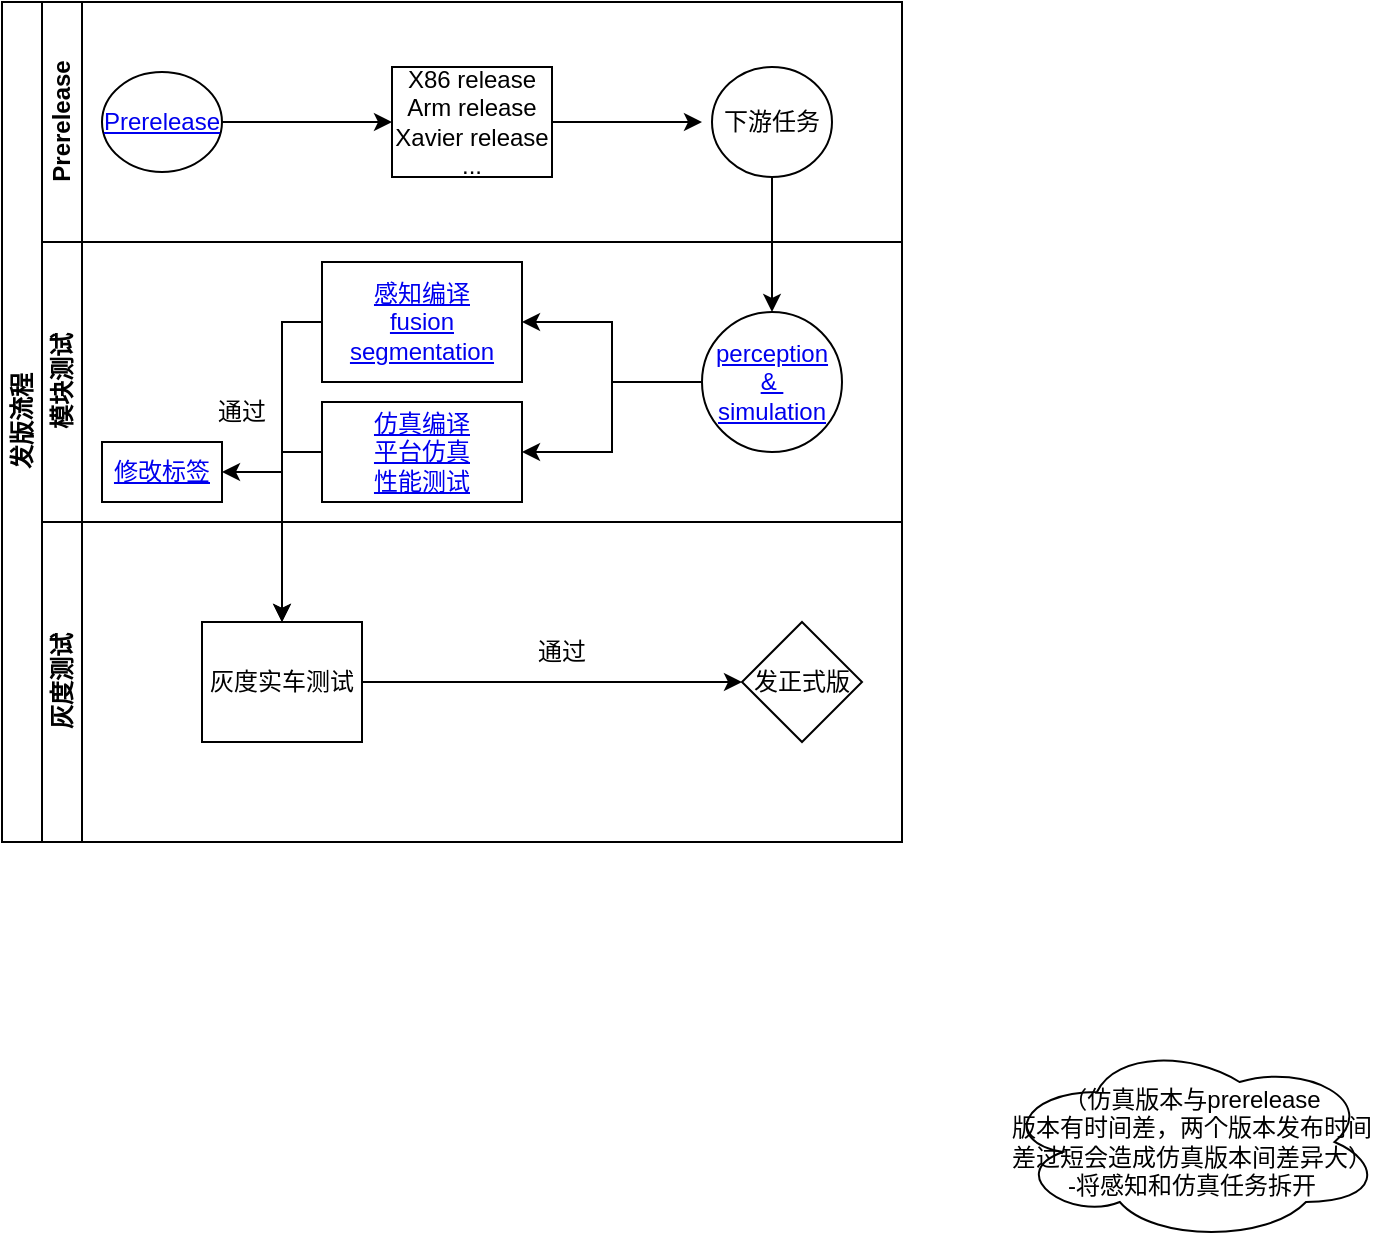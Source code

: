 <mxfile version="21.1.7" type="github">
  <diagram id="prtHgNgQTEPvFCAcTncT" name="Page-1">
    <mxGraphModel dx="1225" dy="738" grid="0" gridSize="10" guides="1" tooltips="1" connect="1" arrows="1" fold="1" page="1" pageScale="1" pageWidth="827" pageHeight="1169" math="0" shadow="0">
      <root>
        <mxCell id="0" />
        <mxCell id="1" parent="0" />
        <mxCell id="dNxyNK7c78bLwvsdeMH5-19" value="发版流程&lt;br&gt;" style="swimlane;html=1;childLayout=stackLayout;resizeParent=1;resizeParentMax=0;horizontal=0;startSize=20;horizontalStack=0;" parent="1" vertex="1">
          <mxGeometry x="120" y="120" width="450" height="420" as="geometry" />
        </mxCell>
        <mxCell id="dNxyNK7c78bLwvsdeMH5-20" value="Prerelease&lt;br&gt;" style="swimlane;html=1;startSize=20;horizontal=0;" parent="dNxyNK7c78bLwvsdeMH5-19" vertex="1">
          <mxGeometry x="20" width="430" height="120" as="geometry" />
        </mxCell>
        <mxCell id="dNxyNK7c78bLwvsdeMH5-25" value="" style="edgeStyle=orthogonalEdgeStyle;rounded=0;orthogonalLoop=1;jettySize=auto;html=1;" parent="dNxyNK7c78bLwvsdeMH5-20" source="dNxyNK7c78bLwvsdeMH5-23" target="dNxyNK7c78bLwvsdeMH5-24" edge="1">
          <mxGeometry relative="1" as="geometry" />
        </mxCell>
        <mxCell id="dNxyNK7c78bLwvsdeMH5-23" value="&lt;a href=&quot;http://jenkins.autowise.ai/job/aw_autowise_prerelease/&quot;&gt;Prerelease&lt;/a&gt;" style="ellipse;whiteSpace=wrap;html=1;" parent="dNxyNK7c78bLwvsdeMH5-20" vertex="1">
          <mxGeometry x="30" y="35" width="60" height="50" as="geometry" />
        </mxCell>
        <mxCell id="paGthWQcGo8uKa_LO1mT-5" style="edgeStyle=orthogonalEdgeStyle;rounded=0;orthogonalLoop=1;jettySize=auto;html=1;" parent="dNxyNK7c78bLwvsdeMH5-20" source="dNxyNK7c78bLwvsdeMH5-24" edge="1">
          <mxGeometry relative="1" as="geometry">
            <mxPoint x="330" y="60" as="targetPoint" />
          </mxGeometry>
        </mxCell>
        <mxCell id="dNxyNK7c78bLwvsdeMH5-24" value="X86 release&lt;br&gt;Arm release&lt;br&gt;Xavier release&lt;br&gt;..." style="rounded=0;whiteSpace=wrap;html=1;fontFamily=Helvetica;fontSize=12;fontColor=#000000;align=center;" parent="dNxyNK7c78bLwvsdeMH5-20" vertex="1">
          <mxGeometry x="175" y="32.5" width="80" height="55" as="geometry" />
        </mxCell>
        <mxCell id="dNxyNK7c78bLwvsdeMH5-32" value="下游任务" style="ellipse;whiteSpace=wrap;html=1;" parent="dNxyNK7c78bLwvsdeMH5-20" vertex="1">
          <mxGeometry x="335" y="32.5" width="60" height="55" as="geometry" />
        </mxCell>
        <mxCell id="dNxyNK7c78bLwvsdeMH5-21" value="模块测试&lt;br&gt;" style="swimlane;html=1;startSize=20;horizontal=0;" parent="dNxyNK7c78bLwvsdeMH5-19" vertex="1">
          <mxGeometry x="20" y="120" width="430" height="140" as="geometry" />
        </mxCell>
        <mxCell id="paGthWQcGo8uKa_LO1mT-14" style="edgeStyle=orthogonalEdgeStyle;rounded=0;orthogonalLoop=1;jettySize=auto;html=1;exitX=0;exitY=0.5;exitDx=0;exitDy=0;" parent="dNxyNK7c78bLwvsdeMH5-21" source="dNxyNK7c78bLwvsdeMH5-26" edge="1">
          <mxGeometry relative="1" as="geometry">
            <mxPoint x="120" y="190" as="targetPoint" />
          </mxGeometry>
        </mxCell>
        <mxCell id="dNxyNK7c78bLwvsdeMH5-26" value="&lt;a href=&quot;http://jenkins.autowise.ai/job/aw_perception_benchmark_release/&quot;&gt;感知编译&lt;/a&gt;&lt;br&gt;&lt;a href=&quot;http://jenkins.autowise.ai/job/aw_perception_benchmark_fusion/&quot;&gt;fusion&lt;/a&gt;&lt;br&gt;&lt;a href=&quot;http://jenkins.autowise.ai/job/aw_perception_benchmark_segmentation/&quot;&gt;segmentation&lt;/a&gt;" style="rounded=0;whiteSpace=wrap;html=1;fontFamily=Helvetica;fontSize=12;fontColor=#000000;align=center;" parent="dNxyNK7c78bLwvsdeMH5-21" vertex="1">
          <mxGeometry x="140" y="10" width="100" height="60" as="geometry" />
        </mxCell>
        <mxCell id="paGthWQcGo8uKa_LO1mT-9" style="edgeStyle=orthogonalEdgeStyle;rounded=0;orthogonalLoop=1;jettySize=auto;html=1;entryX=1;entryY=0.5;entryDx=0;entryDy=0;" parent="dNxyNK7c78bLwvsdeMH5-21" source="paGthWQcGo8uKa_LO1mT-7" target="dNxyNK7c78bLwvsdeMH5-26" edge="1">
          <mxGeometry relative="1" as="geometry" />
        </mxCell>
        <mxCell id="paGthWQcGo8uKa_LO1mT-10" style="edgeStyle=orthogonalEdgeStyle;rounded=0;orthogonalLoop=1;jettySize=auto;html=1;exitX=0;exitY=0.5;exitDx=0;exitDy=0;entryX=1;entryY=0.5;entryDx=0;entryDy=0;" parent="dNxyNK7c78bLwvsdeMH5-21" source="paGthWQcGo8uKa_LO1mT-7" target="paGthWQcGo8uKa_LO1mT-8" edge="1">
          <mxGeometry relative="1" as="geometry" />
        </mxCell>
        <mxCell id="paGthWQcGo8uKa_LO1mT-7" value="&lt;a href=&quot;http://jenkins.autowise.ai/job/aw_autowise_prerelease_simulation_perception&quot;&gt;perception &amp;amp;&amp;nbsp;&lt;br&gt;simulation&lt;/a&gt;" style="ellipse;whiteSpace=wrap;html=1;" parent="dNxyNK7c78bLwvsdeMH5-21" vertex="1">
          <mxGeometry x="330" y="35" width="70" height="70" as="geometry" />
        </mxCell>
        <mxCell id="paGthWQcGo8uKa_LO1mT-8" value="&lt;a href=&quot;http://jenkins.autowise.ai/job/aw_simulation_release/&quot;&gt;仿真编译&lt;/a&gt;&lt;br&gt;&lt;a href=&quot;http://jenkins.autowise.ai/job/aw_autowise_regression_platform_test/&quot;&gt;平台仿真&lt;/a&gt;&lt;br&gt;&lt;a href=&quot;http://jenkins.autowise.ai/job/aw_autowise_monitor/&quot;&gt;性能测试&lt;/a&gt;" style="rounded=0;whiteSpace=wrap;html=1;fontFamily=Helvetica;fontSize=12;fontColor=#000000;align=center;" parent="dNxyNK7c78bLwvsdeMH5-21" vertex="1">
          <mxGeometry x="140" y="80" width="100" height="50" as="geometry" />
        </mxCell>
        <mxCell id="paGthWQcGo8uKa_LO1mT-15" value="&lt;a href=&quot;http://jenkins.autowise.ai/job/aw_autowise_version_label/&quot;&gt;修改标签&lt;/a&gt;" style="rounded=0;whiteSpace=wrap;html=1;" parent="dNxyNK7c78bLwvsdeMH5-21" vertex="1">
          <mxGeometry x="30" y="100" width="60" height="30" as="geometry" />
        </mxCell>
        <mxCell id="paGthWQcGo8uKa_LO1mT-16" value="" style="endArrow=classic;html=1;rounded=0;entryX=1;entryY=0.5;entryDx=0;entryDy=0;" parent="dNxyNK7c78bLwvsdeMH5-21" target="paGthWQcGo8uKa_LO1mT-15" edge="1">
          <mxGeometry width="50" height="50" relative="1" as="geometry">
            <mxPoint x="120" y="115" as="sourcePoint" />
            <mxPoint x="100" y="100" as="targetPoint" />
          </mxGeometry>
        </mxCell>
        <mxCell id="paGthWQcGo8uKa_LO1mT-17" value="通过" style="text;html=1;strokeColor=none;fillColor=none;align=center;verticalAlign=middle;whiteSpace=wrap;rounded=0;" parent="dNxyNK7c78bLwvsdeMH5-21" vertex="1">
          <mxGeometry x="70" y="70" width="60" height="30" as="geometry" />
        </mxCell>
        <mxCell id="paGthWQcGo8uKa_LO1mT-6" style="edgeStyle=orthogonalEdgeStyle;rounded=0;orthogonalLoop=1;jettySize=auto;html=1;entryX=0.5;entryY=0;entryDx=0;entryDy=0;" parent="dNxyNK7c78bLwvsdeMH5-19" source="dNxyNK7c78bLwvsdeMH5-32" target="paGthWQcGo8uKa_LO1mT-7" edge="1">
          <mxGeometry relative="1" as="geometry">
            <mxPoint x="380" y="140" as="targetPoint" />
          </mxGeometry>
        </mxCell>
        <mxCell id="paGthWQcGo8uKa_LO1mT-13" style="edgeStyle=orthogonalEdgeStyle;rounded=0;orthogonalLoop=1;jettySize=auto;html=1;exitX=0;exitY=0.5;exitDx=0;exitDy=0;entryX=0.5;entryY=0;entryDx=0;entryDy=0;" parent="dNxyNK7c78bLwvsdeMH5-19" source="paGthWQcGo8uKa_LO1mT-8" target="dNxyNK7c78bLwvsdeMH5-34" edge="1">
          <mxGeometry relative="1" as="geometry" />
        </mxCell>
        <mxCell id="dNxyNK7c78bLwvsdeMH5-22" value="灰度测试&lt;br&gt;" style="swimlane;html=1;startSize=20;horizontal=0;" parent="dNxyNK7c78bLwvsdeMH5-19" vertex="1">
          <mxGeometry x="20" y="260" width="430" height="160" as="geometry" />
        </mxCell>
        <mxCell id="dNxyNK7c78bLwvsdeMH5-37" value="" style="edgeStyle=orthogonalEdgeStyle;rounded=0;orthogonalLoop=1;jettySize=auto;html=1;endArrow=classic;endFill=1;" parent="dNxyNK7c78bLwvsdeMH5-22" source="dNxyNK7c78bLwvsdeMH5-34" target="dNxyNK7c78bLwvsdeMH5-36" edge="1">
          <mxGeometry relative="1" as="geometry" />
        </mxCell>
        <mxCell id="dNxyNK7c78bLwvsdeMH5-34" value="灰度实车测试" style="rounded=0;whiteSpace=wrap;html=1;fontFamily=Helvetica;fontSize=12;fontColor=#000000;align=center;" parent="dNxyNK7c78bLwvsdeMH5-22" vertex="1">
          <mxGeometry x="80" y="50" width="80" height="60" as="geometry" />
        </mxCell>
        <mxCell id="dNxyNK7c78bLwvsdeMH5-36" value="发正式版" style="rhombus;whiteSpace=wrap;html=1;fontFamily=Helvetica;fontSize=12;fontColor=#000000;align=center;" parent="dNxyNK7c78bLwvsdeMH5-22" vertex="1">
          <mxGeometry x="350" y="50" width="60" height="60" as="geometry" />
        </mxCell>
        <mxCell id="paGthWQcGo8uKa_LO1mT-18" value="通过" style="text;html=1;strokeColor=none;fillColor=none;align=center;verticalAlign=middle;whiteSpace=wrap;rounded=0;" parent="dNxyNK7c78bLwvsdeMH5-22" vertex="1">
          <mxGeometry x="230" y="50" width="60" height="30" as="geometry" />
        </mxCell>
        <mxCell id="paGthWQcGo8uKa_LO1mT-11" value="（仿真版本与prerelease&lt;br&gt;版本有时间差，两个版本发布时间差过短会造成仿真版本间差异大）&lt;br&gt;-将感知和仿真任务拆开" style="ellipse;shape=cloud;whiteSpace=wrap;html=1;" parent="1" vertex="1">
          <mxGeometry x="620" y="640" width="190" height="100" as="geometry" />
        </mxCell>
      </root>
    </mxGraphModel>
  </diagram>
</mxfile>
